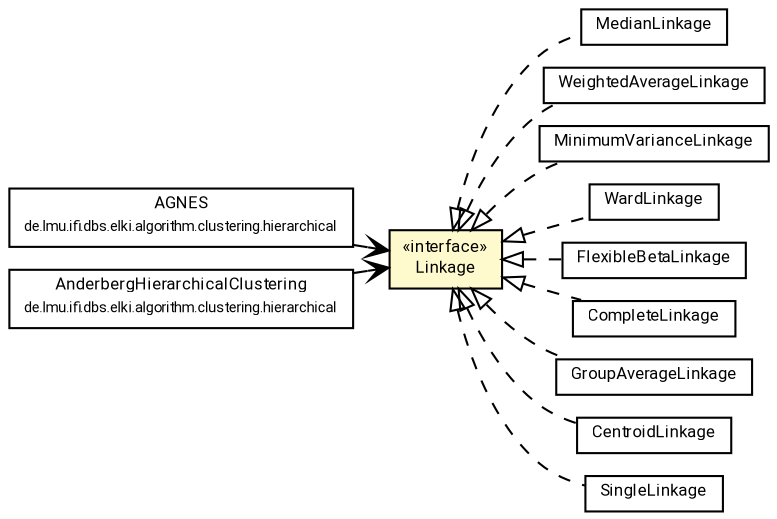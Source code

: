 #!/usr/local/bin/dot
#
# Class diagram 
# Generated by UMLGraph version R5_7_2-60-g0e99a6 (http://www.spinellis.gr/umlgraph/)
#

digraph G {
	graph [fontnames="svg"]
	edge [fontname="Roboto",fontsize=7,labelfontname="Roboto",labelfontsize=7,color="black"];
	node [fontname="Roboto",fontcolor="black",fontsize=8,shape=plaintext,margin=0,width=0,height=0];
	nodesep=0.15;
	ranksep=0.25;
	rankdir=LR;
	// de.lmu.ifi.dbs.elki.algorithm.clustering.hierarchical.AGNES<O>
	c6413719 [label=<<table title="de.lmu.ifi.dbs.elki.algorithm.clustering.hierarchical.AGNES" border="0" cellborder="1" cellspacing="0" cellpadding="2" href="../AGNES.html" target="_parent">
		<tr><td><table border="0" cellspacing="0" cellpadding="1">
		<tr><td align="center" balign="center"> <font face="Roboto">AGNES</font> </td></tr>
		<tr><td align="center" balign="center"> <font face="Roboto" point-size="7.0">de.lmu.ifi.dbs.elki.algorithm.clustering.hierarchical</font> </td></tr>
		</table></td></tr>
		</table>>, URL="../AGNES.html"];
	// de.lmu.ifi.dbs.elki.algorithm.clustering.hierarchical.linkage.MedianLinkage
	c6413760 [label=<<table title="de.lmu.ifi.dbs.elki.algorithm.clustering.hierarchical.linkage.MedianLinkage" border="0" cellborder="1" cellspacing="0" cellpadding="2" href="MedianLinkage.html" target="_parent">
		<tr><td><table border="0" cellspacing="0" cellpadding="1">
		<tr><td align="center" balign="center"> <font face="Roboto">MedianLinkage</font> </td></tr>
		</table></td></tr>
		</table>>, URL="MedianLinkage.html"];
	// de.lmu.ifi.dbs.elki.algorithm.clustering.hierarchical.linkage.WeightedAverageLinkage
	c6413762 [label=<<table title="de.lmu.ifi.dbs.elki.algorithm.clustering.hierarchical.linkage.WeightedAverageLinkage" border="0" cellborder="1" cellspacing="0" cellpadding="2" href="WeightedAverageLinkage.html" target="_parent">
		<tr><td><table border="0" cellspacing="0" cellpadding="1">
		<tr><td align="center" balign="center"> <font face="Roboto">WeightedAverageLinkage</font> </td></tr>
		</table></td></tr>
		</table>>, URL="WeightedAverageLinkage.html"];
	// de.lmu.ifi.dbs.elki.algorithm.clustering.hierarchical.linkage.MinimumVarianceLinkage
	c6413764 [label=<<table title="de.lmu.ifi.dbs.elki.algorithm.clustering.hierarchical.linkage.MinimumVarianceLinkage" border="0" cellborder="1" cellspacing="0" cellpadding="2" href="MinimumVarianceLinkage.html" target="_parent">
		<tr><td><table border="0" cellspacing="0" cellpadding="1">
		<tr><td align="center" balign="center"> <font face="Roboto">MinimumVarianceLinkage</font> </td></tr>
		</table></td></tr>
		</table>>, URL="MinimumVarianceLinkage.html"];
	// de.lmu.ifi.dbs.elki.algorithm.clustering.hierarchical.linkage.WardLinkage
	c6413766 [label=<<table title="de.lmu.ifi.dbs.elki.algorithm.clustering.hierarchical.linkage.WardLinkage" border="0" cellborder="1" cellspacing="0" cellpadding="2" href="WardLinkage.html" target="_parent">
		<tr><td><table border="0" cellspacing="0" cellpadding="1">
		<tr><td align="center" balign="center"> <font face="Roboto">WardLinkage</font> </td></tr>
		</table></td></tr>
		</table>>, URL="WardLinkage.html"];
	// de.lmu.ifi.dbs.elki.algorithm.clustering.hierarchical.linkage.FlexibleBetaLinkage
	c6413768 [label=<<table title="de.lmu.ifi.dbs.elki.algorithm.clustering.hierarchical.linkage.FlexibleBetaLinkage" border="0" cellborder="1" cellspacing="0" cellpadding="2" href="FlexibleBetaLinkage.html" target="_parent">
		<tr><td><table border="0" cellspacing="0" cellpadding="1">
		<tr><td align="center" balign="center"> <font face="Roboto">FlexibleBetaLinkage</font> </td></tr>
		</table></td></tr>
		</table>>, URL="FlexibleBetaLinkage.html"];
	// de.lmu.ifi.dbs.elki.algorithm.clustering.hierarchical.linkage.CompleteLinkage
	c6413770 [label=<<table title="de.lmu.ifi.dbs.elki.algorithm.clustering.hierarchical.linkage.CompleteLinkage" border="0" cellborder="1" cellspacing="0" cellpadding="2" href="CompleteLinkage.html" target="_parent">
		<tr><td><table border="0" cellspacing="0" cellpadding="1">
		<tr><td align="center" balign="center"> <font face="Roboto">CompleteLinkage</font> </td></tr>
		</table></td></tr>
		</table>>, URL="CompleteLinkage.html"];
	// de.lmu.ifi.dbs.elki.algorithm.clustering.hierarchical.linkage.GroupAverageLinkage
	c6413772 [label=<<table title="de.lmu.ifi.dbs.elki.algorithm.clustering.hierarchical.linkage.GroupAverageLinkage" border="0" cellborder="1" cellspacing="0" cellpadding="2" href="GroupAverageLinkage.html" target="_parent">
		<tr><td><table border="0" cellspacing="0" cellpadding="1">
		<tr><td align="center" balign="center"> <font face="Roboto">GroupAverageLinkage</font> </td></tr>
		</table></td></tr>
		</table>>, URL="GroupAverageLinkage.html"];
	// de.lmu.ifi.dbs.elki.algorithm.clustering.hierarchical.linkage.CentroidLinkage
	c6413774 [label=<<table title="de.lmu.ifi.dbs.elki.algorithm.clustering.hierarchical.linkage.CentroidLinkage" border="0" cellborder="1" cellspacing="0" cellpadding="2" href="CentroidLinkage.html" target="_parent">
		<tr><td><table border="0" cellspacing="0" cellpadding="1">
		<tr><td align="center" balign="center"> <font face="Roboto">CentroidLinkage</font> </td></tr>
		</table></td></tr>
		</table>>, URL="CentroidLinkage.html"];
	// de.lmu.ifi.dbs.elki.algorithm.clustering.hierarchical.linkage.Linkage
	c6413776 [label=<<table title="de.lmu.ifi.dbs.elki.algorithm.clustering.hierarchical.linkage.Linkage" border="0" cellborder="1" cellspacing="0" cellpadding="2" bgcolor="lemonChiffon" href="Linkage.html" target="_parent">
		<tr><td><table border="0" cellspacing="0" cellpadding="1">
		<tr><td align="center" balign="center"> &#171;interface&#187; </td></tr>
		<tr><td align="center" balign="center"> <font face="Roboto">Linkage</font> </td></tr>
		</table></td></tr>
		</table>>, URL="Linkage.html"];
	// de.lmu.ifi.dbs.elki.algorithm.clustering.hierarchical.linkage.SingleLinkage
	c6413777 [label=<<table title="de.lmu.ifi.dbs.elki.algorithm.clustering.hierarchical.linkage.SingleLinkage" border="0" cellborder="1" cellspacing="0" cellpadding="2" href="SingleLinkage.html" target="_parent">
		<tr><td><table border="0" cellspacing="0" cellpadding="1">
		<tr><td align="center" balign="center"> <font face="Roboto">SingleLinkage</font> </td></tr>
		</table></td></tr>
		</table>>, URL="SingleLinkage.html"];
	// de.lmu.ifi.dbs.elki.algorithm.clustering.hierarchical.AnderbergHierarchicalClustering<O>
	c6413784 [label=<<table title="de.lmu.ifi.dbs.elki.algorithm.clustering.hierarchical.AnderbergHierarchicalClustering" border="0" cellborder="1" cellspacing="0" cellpadding="2" href="../AnderbergHierarchicalClustering.html" target="_parent">
		<tr><td><table border="0" cellspacing="0" cellpadding="1">
		<tr><td align="center" balign="center"> <font face="Roboto">AnderbergHierarchicalClustering</font> </td></tr>
		<tr><td align="center" balign="center"> <font face="Roboto" point-size="7.0">de.lmu.ifi.dbs.elki.algorithm.clustering.hierarchical</font> </td></tr>
		</table></td></tr>
		</table>>, URL="../AnderbergHierarchicalClustering.html"];
	// de.lmu.ifi.dbs.elki.algorithm.clustering.hierarchical.linkage.MedianLinkage implements de.lmu.ifi.dbs.elki.algorithm.clustering.hierarchical.linkage.Linkage
	c6413776 -> c6413760 [arrowtail=empty,style=dashed,dir=back,weight=9];
	// de.lmu.ifi.dbs.elki.algorithm.clustering.hierarchical.linkage.WeightedAverageLinkage implements de.lmu.ifi.dbs.elki.algorithm.clustering.hierarchical.linkage.Linkage
	c6413776 -> c6413762 [arrowtail=empty,style=dashed,dir=back,weight=9];
	// de.lmu.ifi.dbs.elki.algorithm.clustering.hierarchical.linkage.MinimumVarianceLinkage implements de.lmu.ifi.dbs.elki.algorithm.clustering.hierarchical.linkage.Linkage
	c6413776 -> c6413764 [arrowtail=empty,style=dashed,dir=back,weight=9];
	// de.lmu.ifi.dbs.elki.algorithm.clustering.hierarchical.linkage.WardLinkage implements de.lmu.ifi.dbs.elki.algorithm.clustering.hierarchical.linkage.Linkage
	c6413776 -> c6413766 [arrowtail=empty,style=dashed,dir=back,weight=9];
	// de.lmu.ifi.dbs.elki.algorithm.clustering.hierarchical.linkage.FlexibleBetaLinkage implements de.lmu.ifi.dbs.elki.algorithm.clustering.hierarchical.linkage.Linkage
	c6413776 -> c6413768 [arrowtail=empty,style=dashed,dir=back,weight=9];
	// de.lmu.ifi.dbs.elki.algorithm.clustering.hierarchical.linkage.CompleteLinkage implements de.lmu.ifi.dbs.elki.algorithm.clustering.hierarchical.linkage.Linkage
	c6413776 -> c6413770 [arrowtail=empty,style=dashed,dir=back,weight=9];
	// de.lmu.ifi.dbs.elki.algorithm.clustering.hierarchical.linkage.GroupAverageLinkage implements de.lmu.ifi.dbs.elki.algorithm.clustering.hierarchical.linkage.Linkage
	c6413776 -> c6413772 [arrowtail=empty,style=dashed,dir=back,weight=9];
	// de.lmu.ifi.dbs.elki.algorithm.clustering.hierarchical.linkage.CentroidLinkage implements de.lmu.ifi.dbs.elki.algorithm.clustering.hierarchical.linkage.Linkage
	c6413776 -> c6413774 [arrowtail=empty,style=dashed,dir=back,weight=9];
	// de.lmu.ifi.dbs.elki.algorithm.clustering.hierarchical.linkage.SingleLinkage implements de.lmu.ifi.dbs.elki.algorithm.clustering.hierarchical.linkage.Linkage
	c6413776 -> c6413777 [arrowtail=empty,style=dashed,dir=back,weight=9];
	// de.lmu.ifi.dbs.elki.algorithm.clustering.hierarchical.AGNES<O> navassoc de.lmu.ifi.dbs.elki.algorithm.clustering.hierarchical.linkage.Linkage
	c6413719 -> c6413776 [arrowhead=open,weight=1];
	// de.lmu.ifi.dbs.elki.algorithm.clustering.hierarchical.AnderbergHierarchicalClustering<O> navassoc de.lmu.ifi.dbs.elki.algorithm.clustering.hierarchical.linkage.Linkage
	c6413784 -> c6413776 [arrowhead=open,weight=1];
}

